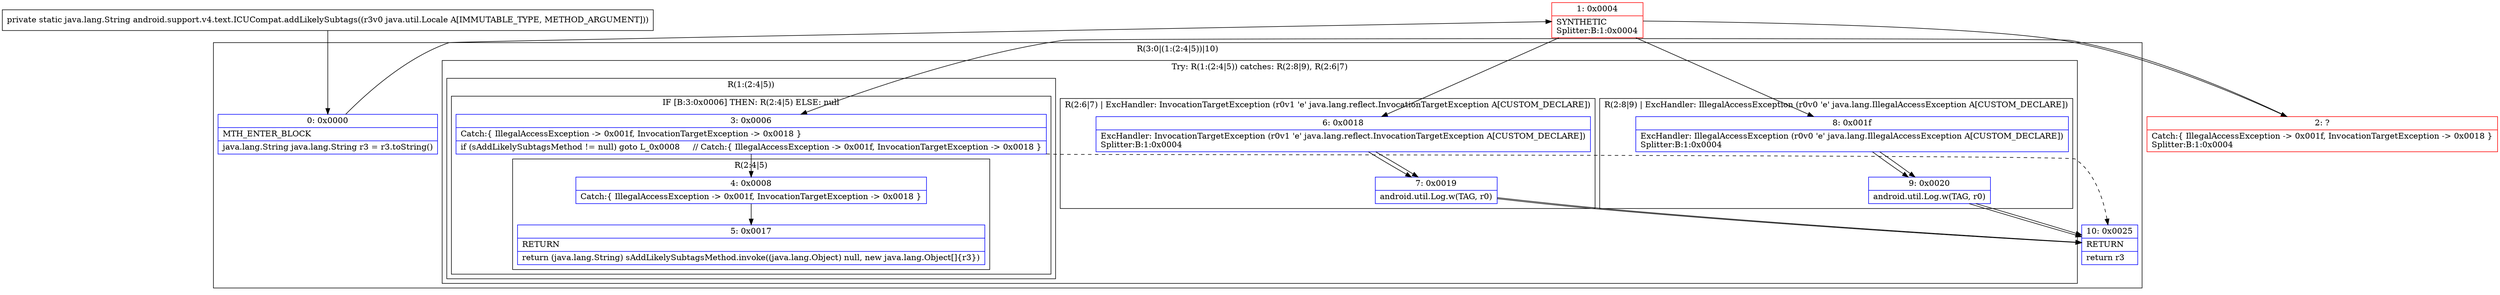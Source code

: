 digraph "CFG forandroid.support.v4.text.ICUCompat.addLikelySubtags(Ljava\/util\/Locale;)Ljava\/lang\/String;" {
subgraph cluster_Region_151880280 {
label = "R(3:0|(1:(2:4|5))|10)";
node [shape=record,color=blue];
Node_0 [shape=record,label="{0\:\ 0x0000|MTH_ENTER_BLOCK\l|java.lang.String java.lang.String r3 = r3.toString()\l}"];
subgraph cluster_TryCatchRegion_1541236737 {
label = "Try: R(1:(2:4|5)) catches: R(2:8|9), R(2:6|7)";
node [shape=record,color=blue];
subgraph cluster_Region_606636646 {
label = "R(1:(2:4|5))";
node [shape=record,color=blue];
subgraph cluster_IfRegion_1727495501 {
label = "IF [B:3:0x0006] THEN: R(2:4|5) ELSE: null";
node [shape=record,color=blue];
Node_3 [shape=record,label="{3\:\ 0x0006|Catch:\{ IllegalAccessException \-\> 0x001f, InvocationTargetException \-\> 0x0018 \}\l|if (sAddLikelySubtagsMethod != null) goto L_0x0008     \/\/ Catch:\{ IllegalAccessException \-\> 0x001f, InvocationTargetException \-\> 0x0018 \}\l}"];
subgraph cluster_Region_1486975498 {
label = "R(2:4|5)";
node [shape=record,color=blue];
Node_4 [shape=record,label="{4\:\ 0x0008|Catch:\{ IllegalAccessException \-\> 0x001f, InvocationTargetException \-\> 0x0018 \}\l}"];
Node_5 [shape=record,label="{5\:\ 0x0017|RETURN\l|return (java.lang.String) sAddLikelySubtagsMethod.invoke((java.lang.Object) null, new java.lang.Object[]\{r3\})\l}"];
}
}
}
subgraph cluster_Region_719171183 {
label = "R(2:8|9) | ExcHandler: IllegalAccessException (r0v0 'e' java.lang.IllegalAccessException A[CUSTOM_DECLARE])\l";
node [shape=record,color=blue];
Node_8 [shape=record,label="{8\:\ 0x001f|ExcHandler: IllegalAccessException (r0v0 'e' java.lang.IllegalAccessException A[CUSTOM_DECLARE])\lSplitter:B:1:0x0004\l}"];
Node_9 [shape=record,label="{9\:\ 0x0020|android.util.Log.w(TAG, r0)\l}"];
}
subgraph cluster_Region_451958357 {
label = "R(2:6|7) | ExcHandler: InvocationTargetException (r0v1 'e' java.lang.reflect.InvocationTargetException A[CUSTOM_DECLARE])\l";
node [shape=record,color=blue];
Node_6 [shape=record,label="{6\:\ 0x0018|ExcHandler: InvocationTargetException (r0v1 'e' java.lang.reflect.InvocationTargetException A[CUSTOM_DECLARE])\lSplitter:B:1:0x0004\l}"];
Node_7 [shape=record,label="{7\:\ 0x0019|android.util.Log.w(TAG, r0)\l}"];
}
}
Node_10 [shape=record,label="{10\:\ 0x0025|RETURN\l|return r3\l}"];
}
subgraph cluster_Region_719171183 {
label = "R(2:8|9) | ExcHandler: IllegalAccessException (r0v0 'e' java.lang.IllegalAccessException A[CUSTOM_DECLARE])\l";
node [shape=record,color=blue];
Node_8 [shape=record,label="{8\:\ 0x001f|ExcHandler: IllegalAccessException (r0v0 'e' java.lang.IllegalAccessException A[CUSTOM_DECLARE])\lSplitter:B:1:0x0004\l}"];
Node_9 [shape=record,label="{9\:\ 0x0020|android.util.Log.w(TAG, r0)\l}"];
}
subgraph cluster_Region_451958357 {
label = "R(2:6|7) | ExcHandler: InvocationTargetException (r0v1 'e' java.lang.reflect.InvocationTargetException A[CUSTOM_DECLARE])\l";
node [shape=record,color=blue];
Node_6 [shape=record,label="{6\:\ 0x0018|ExcHandler: InvocationTargetException (r0v1 'e' java.lang.reflect.InvocationTargetException A[CUSTOM_DECLARE])\lSplitter:B:1:0x0004\l}"];
Node_7 [shape=record,label="{7\:\ 0x0019|android.util.Log.w(TAG, r0)\l}"];
}
Node_1 [shape=record,color=red,label="{1\:\ 0x0004|SYNTHETIC\lSplitter:B:1:0x0004\l}"];
Node_2 [shape=record,color=red,label="{2\:\ ?|Catch:\{ IllegalAccessException \-\> 0x001f, InvocationTargetException \-\> 0x0018 \}\lSplitter:B:1:0x0004\l}"];
MethodNode[shape=record,label="{private static java.lang.String android.support.v4.text.ICUCompat.addLikelySubtags((r3v0 java.util.Locale A[IMMUTABLE_TYPE, METHOD_ARGUMENT])) }"];
MethodNode -> Node_0;
Node_0 -> Node_1;
Node_3 -> Node_4;
Node_3 -> Node_10[style=dashed];
Node_4 -> Node_5;
Node_8 -> Node_9;
Node_9 -> Node_10;
Node_6 -> Node_7;
Node_7 -> Node_10;
Node_8 -> Node_9;
Node_9 -> Node_10;
Node_6 -> Node_7;
Node_7 -> Node_10;
Node_1 -> Node_2;
Node_1 -> Node_8;
Node_1 -> Node_6;
Node_2 -> Node_3;
}

